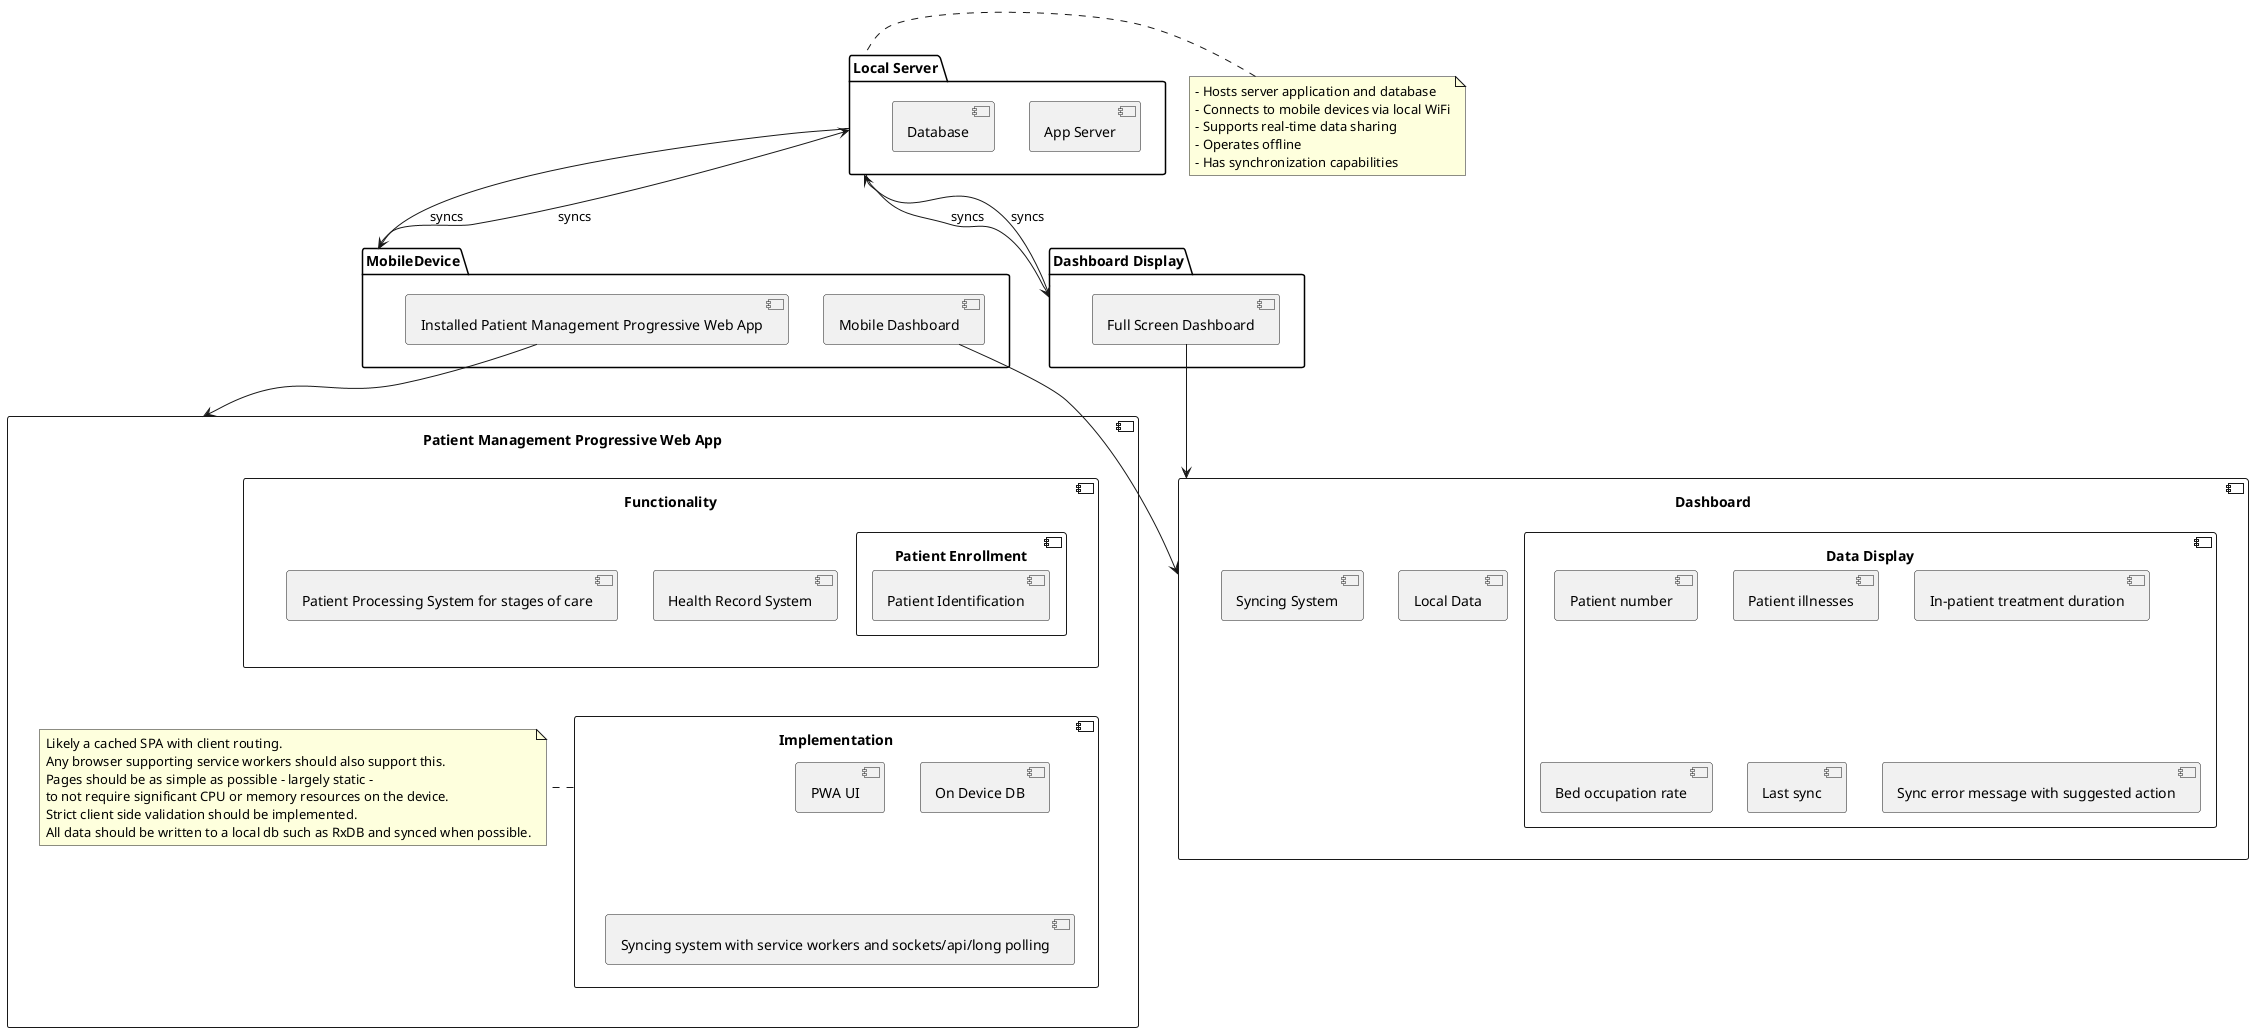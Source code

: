 @startuml
skinparam componentStyle uml2
package "Local Server" as LocalServer {
  component "App Server"
  component Database
}

package MobileDevice {
  component "Mobile Dashboard" as MobileDashboard {
  }
  component "Installed Patient Management Progressive Web App" as InstalledPWA {
  }
}
package "Dashboard Display" as DashboardDisplay {
  component "Full Screen Dashboard" as FSDashboard {

  }
}

component Dashboard {
  component "Local Data"
  component "Syncing System"
  component "Data Display" {
    component "Patient number"
    component "Patient illnesses"
    component "In-patient treatment duration"
    component "Bed occupation rate"
    component "Last sync"
    component "Sync error message with suggested action"
  }
}
component "Patient Management Progressive Web App" as PWA {
  component Functionality {
    component "Patient Enrollment" {
      component "Patient Identification"
    }
    component "Health Record System"
    component "Patient Processing System for stages of care"
  }
  component Implementation {
    component "PWA UI" as UI
    component "On Device DB"
    component "Syncing system with service workers and sockets/api/long polling"
  }
    note right of Implementation 
              Likely a cached SPA with client routing.
              Any browser supporting service workers should also support this.
              Pages should be as simple as possible - largely static - 
              to not require significant CPU or memory resources on the device.
              Strict client side validation should be implemented.
              All data should be written to a local db such as RxDB and synced when possible.
    end note
}

LocalServer -down-> MobileDevice : syncs 
LocalServer -down-> DashboardDisplay : syncs
MobileDevice -up-> LocalServer : syncs
DashboardDisplay -up-> LocalServer : syncs

Implementation -[hidden]up-> Functionality

MobileDashboard --> Dashboard
FSDashboard --> Dashboard
InstalledPWA --> PWA

note left of LocalServer
  - Hosts server application and database
  - Connects to mobile devices via local WiFi
  - Supports real-time data sharing
  - Operates offline
  - Has synchronization capabilities
end note


@enduml
